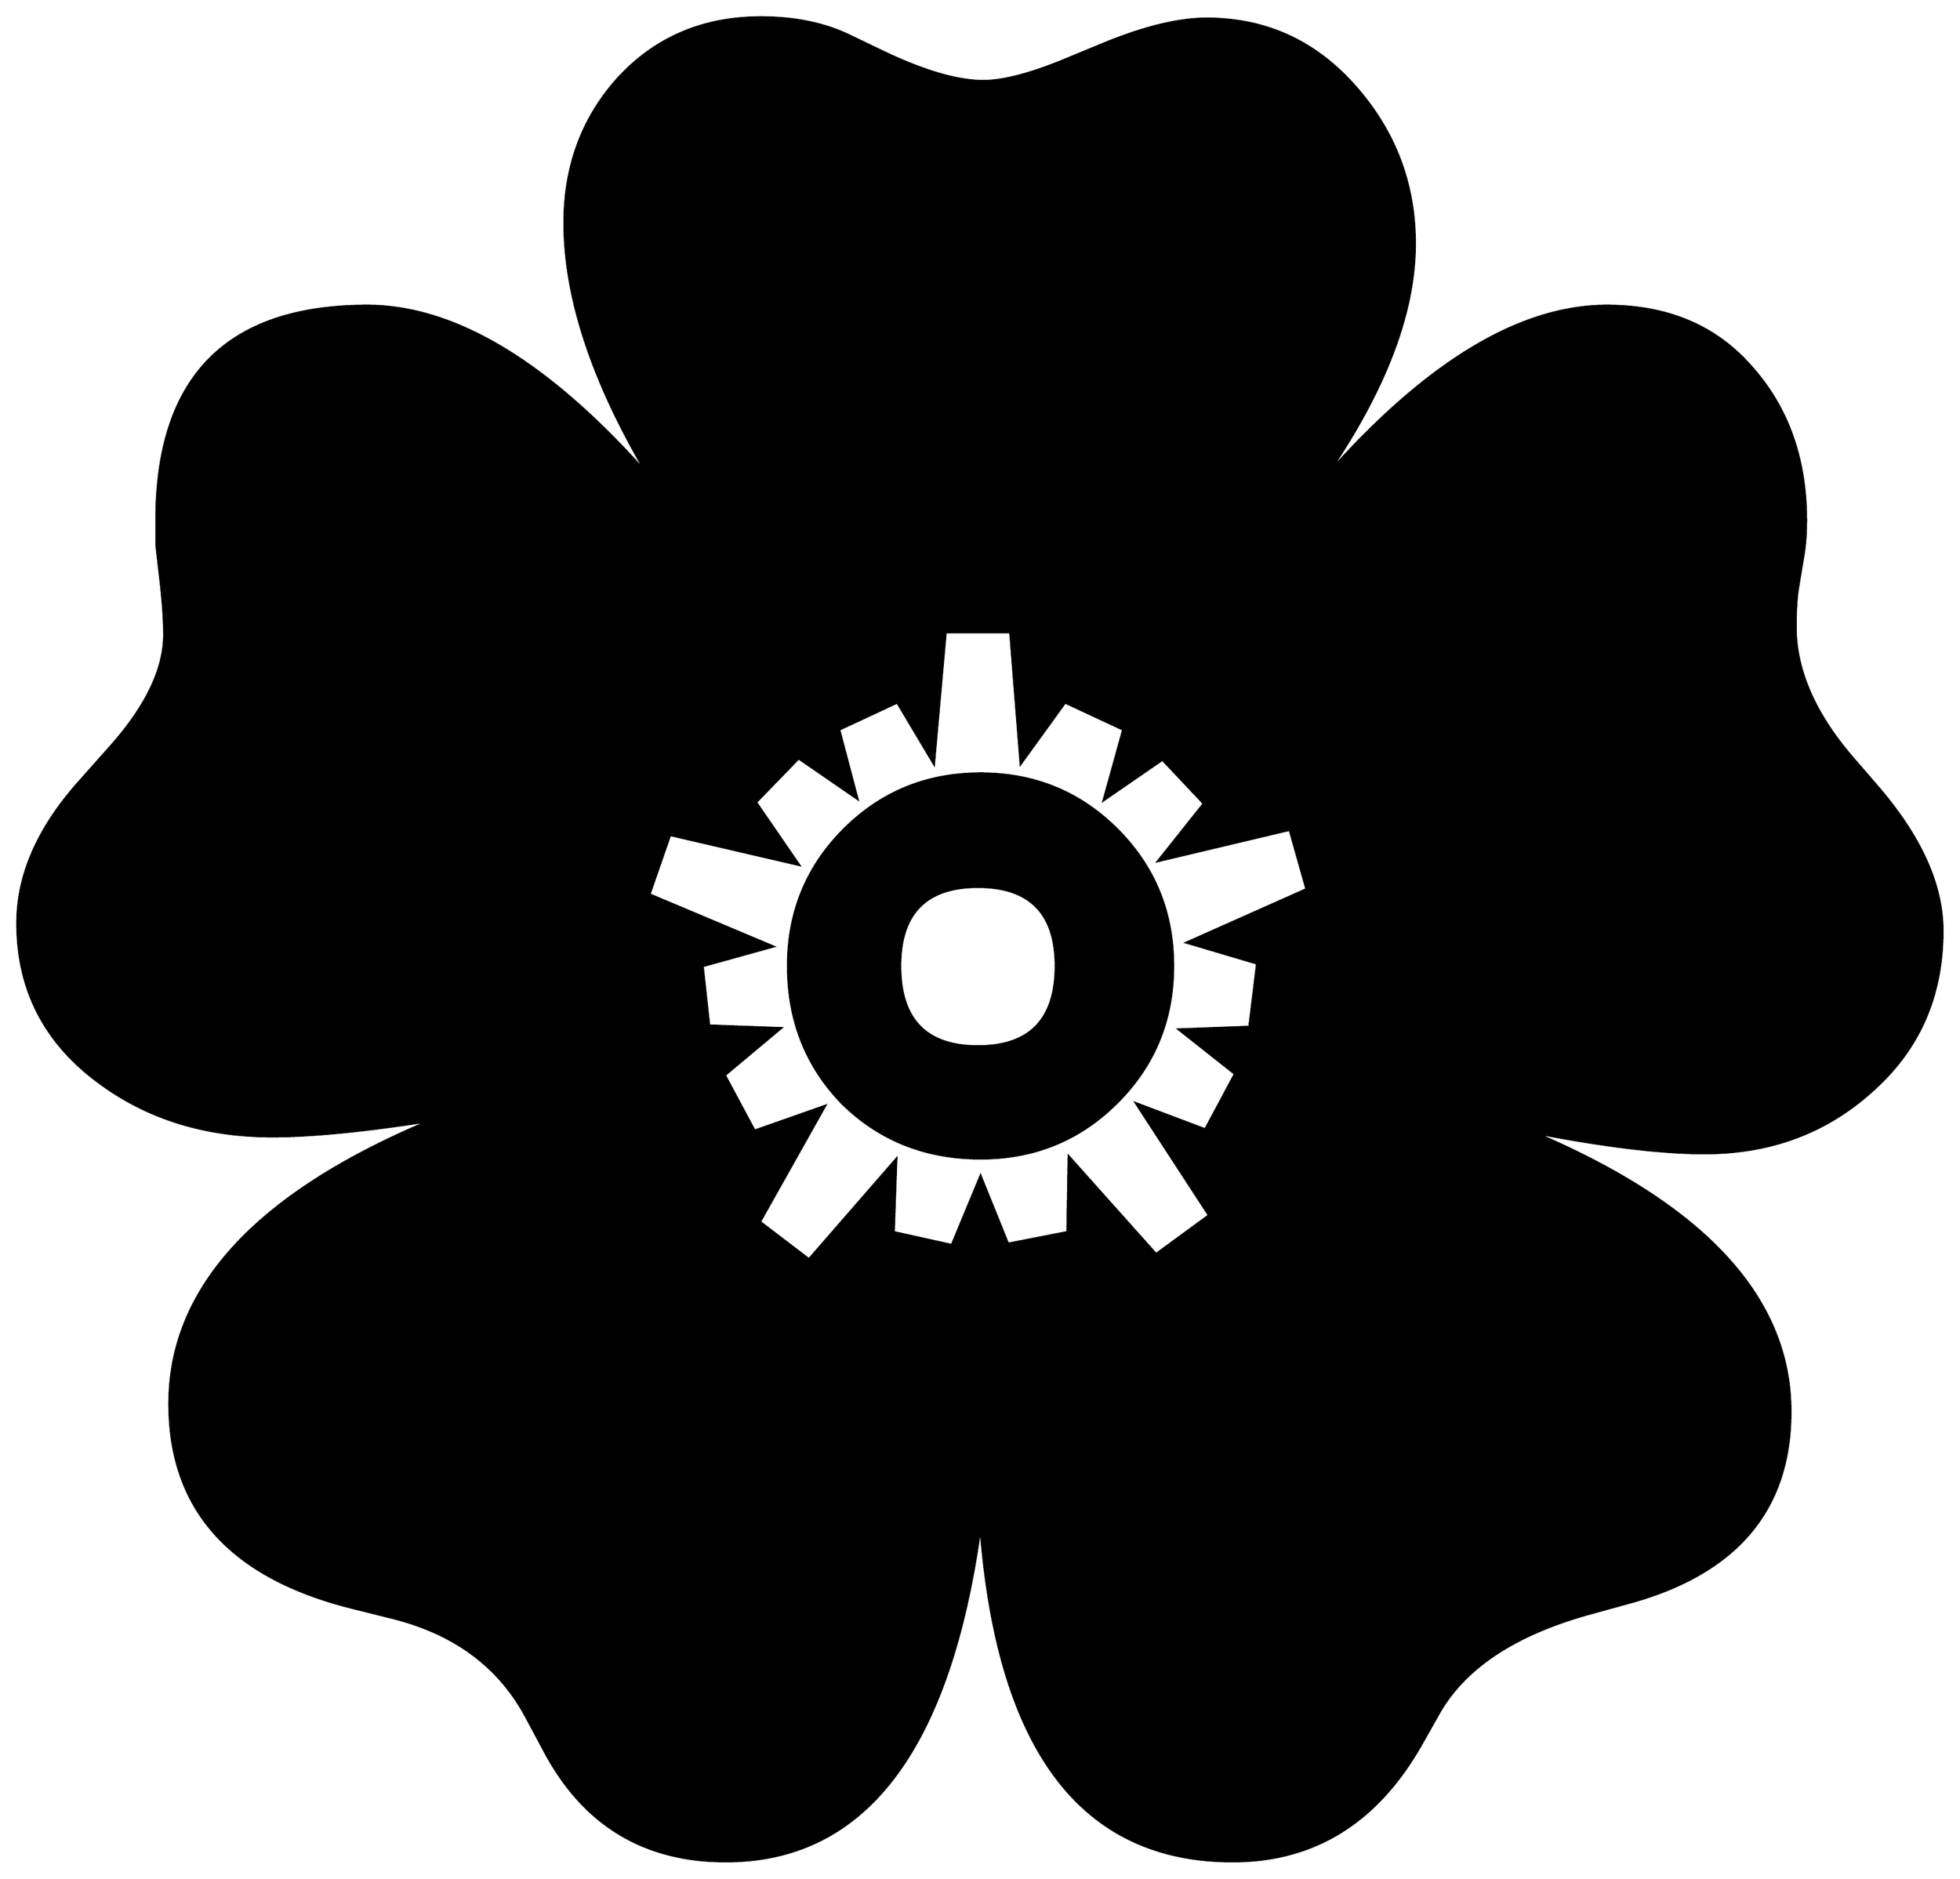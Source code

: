 


\begin{tikzpicture}[y=0.80pt, x=0.80pt, yscale=-1.0, xscale=1.0, inner sep=0pt, outer sep=0pt]
\begin{scope}[shift={(100.0,1886.0)},nonzero rule]
  \path[draw=.,fill=.,line width=1.600pt] (1654.0,-769.0) ..
    controls (1654.0,-719.0) and (1636.0,-678.0) ..
    (1600.0,-646.0) .. controls (1564.667,-614.0) and
    (1521.667,-598.0) .. (1471.0,-598.0) .. controls
    (1437.667,-598.0) and (1393.667,-603.333) .. (1339.0,-614.0) ..
    controls (1471.0,-558.0) and (1537.0,-486.333) ..
    (1537.0,-399.0) .. controls (1537.0,-323.667) and
    (1495.667,-274.667) .. (1413.0,-252.0) -- (1384.0,-244.0) ..
    controls (1325.333,-228.0) and (1286.0,-202.0) ..
    (1266.0,-166.0) -- (1253.0,-143.0) .. controls
    (1219.0,-83.0) and (1170.667,-53.0) .. (1108.0,-53.0) ..
    controls (991.333,-53.0) and (926.667,-139.333) .. (914.0,-312.0)
    .. controls (890.667,-139.333) and (825.333,-53.0) ..
    (718.0,-53.0) .. controls (655.333,-53.0) and (609.0,-81.0) ..
    (579.0,-137.0) -- (564.0,-165.0) .. controls (543.333,-203.0)
    and (509.667,-228.0) .. (463.0,-240.0) -- (431.0,-248.0) ..
    controls (337.0,-271.333) and (290.0,-323.667) .. (290.0,-405.0)
    .. controls (290.0,-494.333) and (357.0,-567.0) ..
    (491.0,-623.0) .. controls (440.333,-615.0) and (399.667,-611.0)
    .. (369.0,-611.0) .. controls (317.0,-611.0) and
    (272.333,-625.0) .. (235.0,-653.0) .. controls (193.667,-683.667)
    and (173.0,-724.333) .. (173.0,-775.0) .. controls
    (173.0,-811.667) and (188.667,-847.667) .. (220.0,-883.0) --
    (244.0,-910.0) .. controls (272.0,-941.333) and (286.0,-970.333)
    .. (286.0,-997.0) .. controls (286.0,-1008.333) and
    (285.0,-1022.667) .. (283.0,-1040.0) -- (280.0,-1066.0) --
    (280.0,-1085.0) .. controls (280.0,-1195.0) and
    (334.0,-1250.0) .. (442.0,-1250.0) .. controls
    (509.333,-1250.0) and (581.333,-1206.667) .. (658.0,-1120.0) ..
    controls (615.333,-1192.0) and (594.0,-1256.667) ..
    (594.0,-1314.0) .. controls (594.0,-1358.0) and
    (608.0,-1395.333) .. (636.0,-1426.0) .. controls
    (664.667,-1456.667) and (701.0,-1472.0) .. (745.0,-1472.0) ..
    controls (771.0,-1472.0) and (793.667,-1467.333) ..
    (813.0,-1458.0) -- (838.0,-1446.0) .. controls
    (870.0,-1430.667) and (896.0,-1423.0) .. (916.0,-1423.0) ..
    controls (931.333,-1423.0) and (952.0,-1428.333) ..
    (978.0,-1439.0) -- (1007.0,-1451.0) .. controls
    (1039.0,-1464.333) and (1066.0,-1471.0) .. (1088.0,-1471.0) ..
    controls (1133.333,-1471.0) and (1171.333,-1453.667) ..
    (1202.0,-1419.0) .. controls (1232.667,-1384.333) and
    (1248.0,-1344.0) .. (1248.0,-1298.0) .. controls
    (1248.0,-1244.667) and (1225.0,-1184.667) .. (1179.0,-1118.0) ..
    controls (1256.333,-1206.0) and (1328.667,-1250.0) ..
    (1396.0,-1250.0) .. controls (1442.667,-1250.0) and
    (1479.667,-1234.333) .. (1507.0,-1203.0) .. controls
    (1535.0,-1171.667) and (1549.0,-1132.333) .. (1549.0,-1085.0) ..
    controls (1549.0,-1075.0) and (1548.333,-1066.0) ..
    (1547.0,-1058.0) -- (1543.0,-1034.0) .. controls
    (1541.667,-1026.0) and (1541.0,-1015.667) .. (1541.0,-1003.0) ..
    controls (1541.0,-969.667) and (1555.667,-936.0) ..
    (1585.0,-902.0) -- (1604.0,-880.0) .. controls
    (1637.333,-841.333) and (1654.0,-804.333) .. (1654.0,-769.0) --
    cycle(1165.0,-801.0) -- (1152.0,-847.0) -- (1051.0,-823.0)
    -- (1086.0,-867.0) -- (1054.0,-901.0) -- (1009.0,-870.0) --
    (1024.0,-924.0) -- (979.0,-945.0) -- (945.0,-898.0) --
    (937.0,-999.0) -- (887.0,-999.0) -- (878.0,-898.0) --
    (850.0,-945.0) -- (805.0,-924.0) -- (819.0,-871.0) --
    (774.0,-902.0) -- (741.0,-868.0) -- (774.0,-820.0) --
    (675.0,-843.0) -- (659.0,-797.0) -- (754.0,-757.0) --
    (700.0,-742.0) -- (705.0,-696.0) -- (760.0,-694.0) --
    (717.0,-658.0) -- (740.0,-615.0) -- (794.0,-634.0) --
    (744.0,-545.0) -- (782.0,-516.0) -- (849.0,-593.0) --
    (847.0,-537.0) -- (892.0,-527.0) -- (914.0,-580.0) --
    (935.0,-528.0) -- (981.0,-537.0) -- (982.0,-595.0) --
    (1049.0,-520.0) -- (1090.0,-550.0) -- (1034.0,-636.0) --
    (1087.0,-616.0) -- (1110.0,-659.0) -- (1067.0,-693.0) --
    (1121.0,-695.0) -- (1127.0,-744.0) -- (1073.0,-760.0) --
    (1165.0,-801.0) -- cycle(1062.0,-742.0) .. controls
    (1062.0,-700.667) and (1047.667,-665.667) .. (1019.0,-637.0) ..
    controls (990.333,-608.333) and (955.333,-594.0) .. (914.0,-594.0)
    .. controls (872.0,-594.0) and (836.667,-608.0) ..
    (808.0,-636.0) .. controls (780.0,-664.667) and (766.0,-700.0)
    .. (766.0,-742.0) .. controls (766.0,-783.333) and
    (780.333,-818.333) .. (809.0,-847.0) .. controls (837.667,-875.667)
    and (872.667,-890.0) .. (914.0,-890.0) .. controls
    (955.333,-890.0) and (990.333,-875.667) .. (1019.0,-847.0) ..
    controls (1047.667,-818.333) and (1062.0,-783.333) ..
    (1062.0,-742.0) -- cycle(972.0,-742.0) .. controls
    (972.0,-782.667) and (952.0,-803.0) .. (912.0,-803.0) ..
    controls (872.0,-803.0) and (852.0,-782.667) .. (852.0,-742.0)
    .. controls (852.0,-700.667) and (872.0,-680.0) ..
    (912.0,-680.0) .. controls (952.0,-680.0) and (972.0,-700.667)
    .. (972.0,-742.0) -- cycle;
\end{scope}

\end{tikzpicture}

